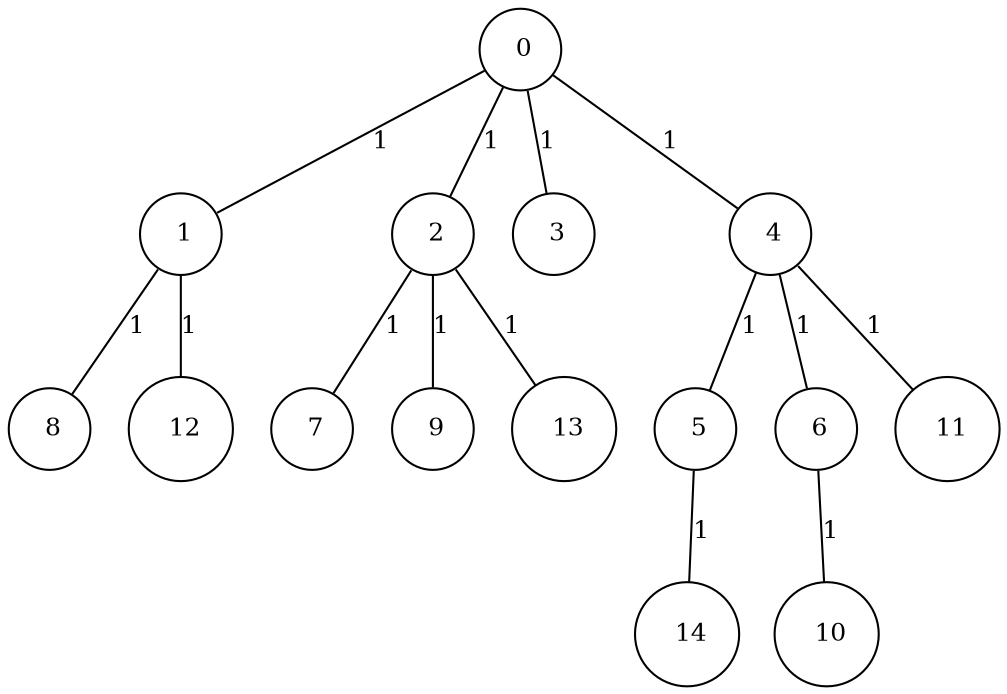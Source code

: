 graph G {
size="8.5,11;"
ratio = "expand;"
fixedsize="true;"
overlap="scale;"
node[shape=circle,width=.12,hight=.12,fontsize=12]
edge[fontsize=12]

0[label=" 0" color=black, pos="2.8605763,2.7709779!"];
1[label=" 1" color=black, pos="0.19604947,2.7021265!"];
2[label=" 2" color=black, pos="0.32087525,0.43034459!"];
3[label=" 3" color=black, pos="1.0642259,2.303998!"];
4[label=" 4" color=black, pos="1.807855,0.4956446!"];
5[label=" 5" color=black, pos="0.070310264,2.0947398!"];
6[label=" 6" color=black, pos="1.4404759,0.13322573!"];
7[label=" 7" color=black, pos="0.57539143,0.89498401!"];
8[label=" 8" color=black, pos="1.4676735,2.547118!"];
9[label=" 9" color=black, pos="1.7445172,2.6414825!"];
10[label=" 10" color=black, pos="1.4359088,2.1687542!"];
11[label=" 11" color=black, pos="0.39233173,1.1848349!"];
12[label=" 12" color=black, pos="2.8055593,0.51885359!"];
13[label=" 13" color=black, pos="2.9840418,1.1338371!"];
14[label=" 14" color=black, pos="2.4491301,0.35011698!"];
0--1[label="1"]
0--2[label="1"]
0--3[label="1"]
0--4[label="1"]
1--8[label="1"]
1--12[label="1"]
2--7[label="1"]
2--9[label="1"]
2--13[label="1"]
4--5[label="1"]
4--6[label="1"]
4--11[label="1"]
5--14[label="1"]
6--10[label="1"]

}
